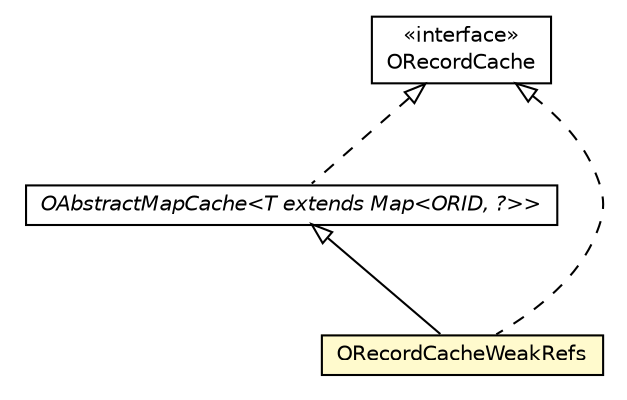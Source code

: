 #!/usr/local/bin/dot
#
# Class diagram 
# Generated by UMLGraph version R5_6-24-gf6e263 (http://www.umlgraph.org/)
#

digraph G {
	edge [fontname="Helvetica",fontsize=10,labelfontname="Helvetica",labelfontsize=10];
	node [fontname="Helvetica",fontsize=10,shape=plaintext];
	nodesep=0.25;
	ranksep=0.5;
	// com.orientechnologies.orient.core.cache.OAbstractMapCache<T extends java.util.Map<com.orientechnologies.orient.core.id.ORID, ?>>
	c2971414 [label=<<table title="com.orientechnologies.orient.core.cache.OAbstractMapCache" border="0" cellborder="1" cellspacing="0" cellpadding="2" port="p" href="./OAbstractMapCache.html">
		<tr><td><table border="0" cellspacing="0" cellpadding="1">
<tr><td align="center" balign="center"><font face="Helvetica-Oblique"> OAbstractMapCache&lt;T extends Map&lt;ORID, ?&gt;&gt; </font></td></tr>
		</table></td></tr>
		</table>>, URL="./OAbstractMapCache.html", fontname="Helvetica", fontcolor="black", fontsize=10.0];
	// com.orientechnologies.orient.core.cache.ORecordCacheWeakRefs
	c2971415 [label=<<table title="com.orientechnologies.orient.core.cache.ORecordCacheWeakRefs" border="0" cellborder="1" cellspacing="0" cellpadding="2" port="p" bgcolor="lemonChiffon" href="./ORecordCacheWeakRefs.html">
		<tr><td><table border="0" cellspacing="0" cellpadding="1">
<tr><td align="center" balign="center"> ORecordCacheWeakRefs </td></tr>
		</table></td></tr>
		</table>>, URL="./ORecordCacheWeakRefs.html", fontname="Helvetica", fontcolor="black", fontsize=10.0];
	// com.orientechnologies.orient.core.cache.ORecordCache
	c2971416 [label=<<table title="com.orientechnologies.orient.core.cache.ORecordCache" border="0" cellborder="1" cellspacing="0" cellpadding="2" port="p" href="./ORecordCache.html">
		<tr><td><table border="0" cellspacing="0" cellpadding="1">
<tr><td align="center" balign="center"> &#171;interface&#187; </td></tr>
<tr><td align="center" balign="center"> ORecordCache </td></tr>
		</table></td></tr>
		</table>>, URL="./ORecordCache.html", fontname="Helvetica", fontcolor="black", fontsize=10.0];
	//com.orientechnologies.orient.core.cache.OAbstractMapCache<T extends java.util.Map<com.orientechnologies.orient.core.id.ORID, ?>> implements com.orientechnologies.orient.core.cache.ORecordCache
	c2971416:p -> c2971414:p [dir=back,arrowtail=empty,style=dashed];
	//com.orientechnologies.orient.core.cache.ORecordCacheWeakRefs extends com.orientechnologies.orient.core.cache.OAbstractMapCache<java.util.WeakHashMap<com.orientechnologies.orient.core.id.ORID, java.lang.ref.WeakReference<com.orientechnologies.orient.core.record.ORecord>>>
	c2971414:p -> c2971415:p [dir=back,arrowtail=empty];
	//com.orientechnologies.orient.core.cache.ORecordCacheWeakRefs implements com.orientechnologies.orient.core.cache.ORecordCache
	c2971416:p -> c2971415:p [dir=back,arrowtail=empty,style=dashed];
}

